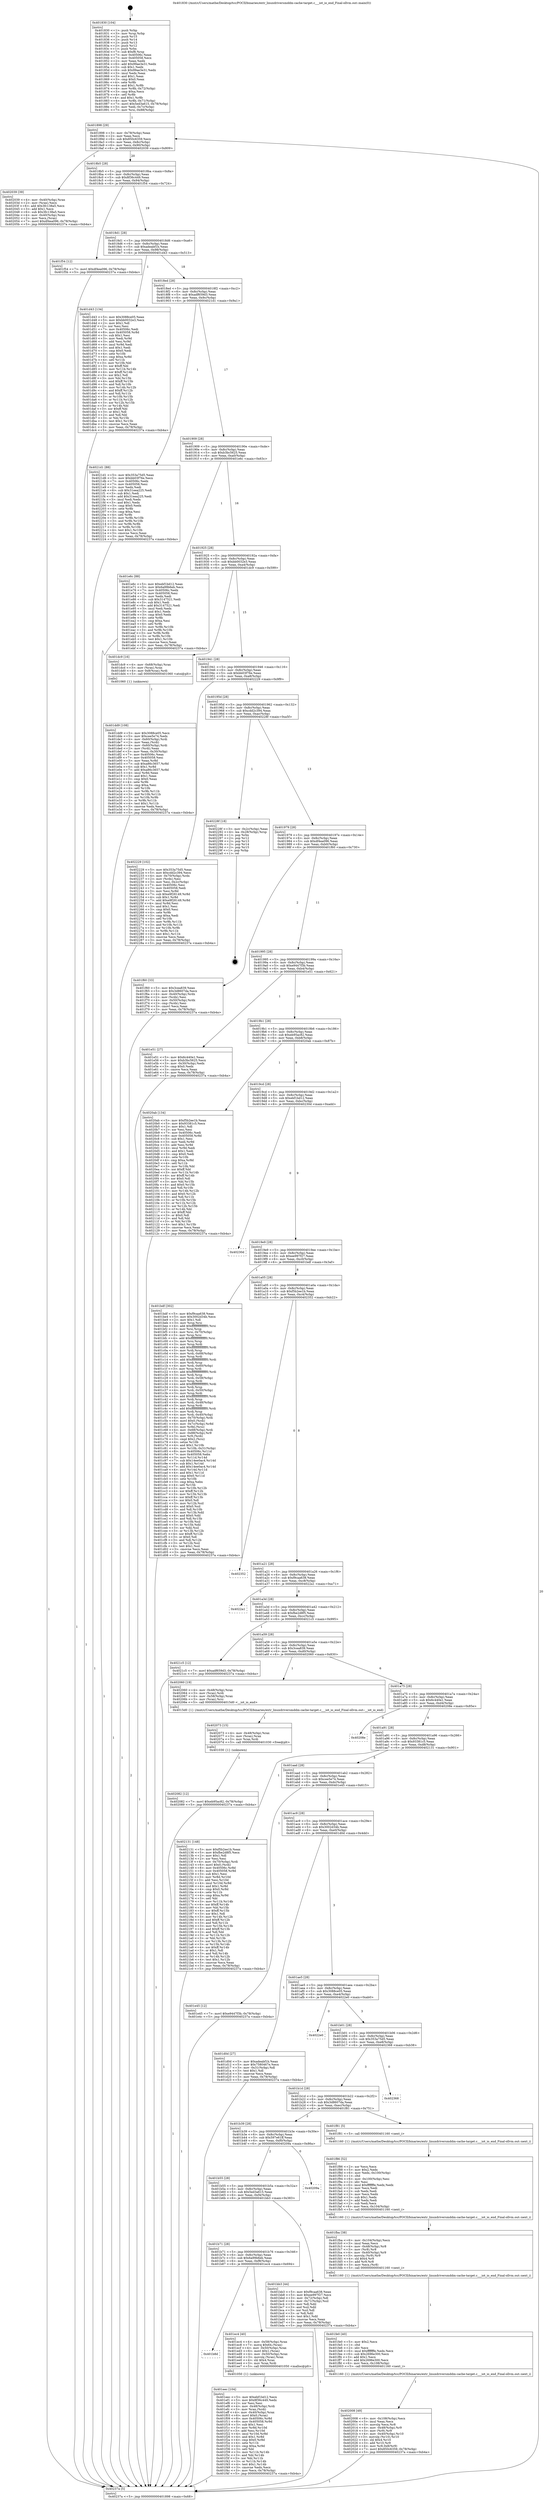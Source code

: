 digraph "0x401830" {
  label = "0x401830 (/mnt/c/Users/mathe/Desktop/tcc/POCII/binaries/extr_linuxdriversmddm-cache-target.c___iot_io_end_Final-ollvm.out::main(0))"
  labelloc = "t"
  node[shape=record]

  Entry [label="",width=0.3,height=0.3,shape=circle,fillcolor=black,style=filled]
  "0x401898" [label="{
     0x401898 [29]\l
     | [instrs]\l
     &nbsp;&nbsp;0x401898 \<+3\>: mov -0x78(%rbp),%eax\l
     &nbsp;&nbsp;0x40189b \<+2\>: mov %eax,%ecx\l
     &nbsp;&nbsp;0x40189d \<+6\>: sub $0x850c6359,%ecx\l
     &nbsp;&nbsp;0x4018a3 \<+6\>: mov %eax,-0x8c(%rbp)\l
     &nbsp;&nbsp;0x4018a9 \<+6\>: mov %ecx,-0x90(%rbp)\l
     &nbsp;&nbsp;0x4018af \<+6\>: je 0000000000402039 \<main+0x809\>\l
  }"]
  "0x402039" [label="{
     0x402039 [39]\l
     | [instrs]\l
     &nbsp;&nbsp;0x402039 \<+4\>: mov -0x40(%rbp),%rax\l
     &nbsp;&nbsp;0x40203d \<+2\>: mov (%rax),%ecx\l
     &nbsp;&nbsp;0x40203f \<+6\>: add $0x3fc138a5,%ecx\l
     &nbsp;&nbsp;0x402045 \<+3\>: add $0x1,%ecx\l
     &nbsp;&nbsp;0x402048 \<+6\>: sub $0x3fc138a5,%ecx\l
     &nbsp;&nbsp;0x40204e \<+4\>: mov -0x40(%rbp),%rax\l
     &nbsp;&nbsp;0x402052 \<+2\>: mov %ecx,(%rax)\l
     &nbsp;&nbsp;0x402054 \<+7\>: movl $0xdf4ea096,-0x78(%rbp)\l
     &nbsp;&nbsp;0x40205b \<+5\>: jmp 000000000040237a \<main+0xb4a\>\l
  }"]
  "0x4018b5" [label="{
     0x4018b5 [28]\l
     | [instrs]\l
     &nbsp;&nbsp;0x4018b5 \<+5\>: jmp 00000000004018ba \<main+0x8a\>\l
     &nbsp;&nbsp;0x4018ba \<+6\>: mov -0x8c(%rbp),%eax\l
     &nbsp;&nbsp;0x4018c0 \<+5\>: sub $0x8f36c449,%eax\l
     &nbsp;&nbsp;0x4018c5 \<+6\>: mov %eax,-0x94(%rbp)\l
     &nbsp;&nbsp;0x4018cb \<+6\>: je 0000000000401f54 \<main+0x724\>\l
  }"]
  Exit [label="",width=0.3,height=0.3,shape=circle,fillcolor=black,style=filled,peripheries=2]
  "0x401f54" [label="{
     0x401f54 [12]\l
     | [instrs]\l
     &nbsp;&nbsp;0x401f54 \<+7\>: movl $0xdf4ea096,-0x78(%rbp)\l
     &nbsp;&nbsp;0x401f5b \<+5\>: jmp 000000000040237a \<main+0xb4a\>\l
  }"]
  "0x4018d1" [label="{
     0x4018d1 [28]\l
     | [instrs]\l
     &nbsp;&nbsp;0x4018d1 \<+5\>: jmp 00000000004018d6 \<main+0xa6\>\l
     &nbsp;&nbsp;0x4018d6 \<+6\>: mov -0x8c(%rbp),%eax\l
     &nbsp;&nbsp;0x4018dc \<+5\>: sub $0xadeabf1b,%eax\l
     &nbsp;&nbsp;0x4018e1 \<+6\>: mov %eax,-0x98(%rbp)\l
     &nbsp;&nbsp;0x4018e7 \<+6\>: je 0000000000401d43 \<main+0x513\>\l
  }"]
  "0x402082" [label="{
     0x402082 [12]\l
     | [instrs]\l
     &nbsp;&nbsp;0x402082 \<+7\>: movl $0xeb95ac82,-0x78(%rbp)\l
     &nbsp;&nbsp;0x402089 \<+5\>: jmp 000000000040237a \<main+0xb4a\>\l
  }"]
  "0x401d43" [label="{
     0x401d43 [134]\l
     | [instrs]\l
     &nbsp;&nbsp;0x401d43 \<+5\>: mov $0x3088ce05,%eax\l
     &nbsp;&nbsp;0x401d48 \<+5\>: mov $0xbb0032e3,%ecx\l
     &nbsp;&nbsp;0x401d4d \<+2\>: mov $0x1,%dl\l
     &nbsp;&nbsp;0x401d4f \<+2\>: xor %esi,%esi\l
     &nbsp;&nbsp;0x401d51 \<+7\>: mov 0x40506c,%edi\l
     &nbsp;&nbsp;0x401d58 \<+8\>: mov 0x405058,%r8d\l
     &nbsp;&nbsp;0x401d60 \<+3\>: sub $0x1,%esi\l
     &nbsp;&nbsp;0x401d63 \<+3\>: mov %edi,%r9d\l
     &nbsp;&nbsp;0x401d66 \<+3\>: add %esi,%r9d\l
     &nbsp;&nbsp;0x401d69 \<+4\>: imul %r9d,%edi\l
     &nbsp;&nbsp;0x401d6d \<+3\>: and $0x1,%edi\l
     &nbsp;&nbsp;0x401d70 \<+3\>: cmp $0x0,%edi\l
     &nbsp;&nbsp;0x401d73 \<+4\>: sete %r10b\l
     &nbsp;&nbsp;0x401d77 \<+4\>: cmp $0xa,%r8d\l
     &nbsp;&nbsp;0x401d7b \<+4\>: setl %r11b\l
     &nbsp;&nbsp;0x401d7f \<+3\>: mov %r10b,%bl\l
     &nbsp;&nbsp;0x401d82 \<+3\>: xor $0xff,%bl\l
     &nbsp;&nbsp;0x401d85 \<+3\>: mov %r11b,%r14b\l
     &nbsp;&nbsp;0x401d88 \<+4\>: xor $0xff,%r14b\l
     &nbsp;&nbsp;0x401d8c \<+3\>: xor $0x1,%dl\l
     &nbsp;&nbsp;0x401d8f \<+3\>: mov %bl,%r15b\l
     &nbsp;&nbsp;0x401d92 \<+4\>: and $0xff,%r15b\l
     &nbsp;&nbsp;0x401d96 \<+3\>: and %dl,%r10b\l
     &nbsp;&nbsp;0x401d99 \<+3\>: mov %r14b,%r12b\l
     &nbsp;&nbsp;0x401d9c \<+4\>: and $0xff,%r12b\l
     &nbsp;&nbsp;0x401da0 \<+3\>: and %dl,%r11b\l
     &nbsp;&nbsp;0x401da3 \<+3\>: or %r10b,%r15b\l
     &nbsp;&nbsp;0x401da6 \<+3\>: or %r11b,%r12b\l
     &nbsp;&nbsp;0x401da9 \<+3\>: xor %r12b,%r15b\l
     &nbsp;&nbsp;0x401dac \<+3\>: or %r14b,%bl\l
     &nbsp;&nbsp;0x401daf \<+3\>: xor $0xff,%bl\l
     &nbsp;&nbsp;0x401db2 \<+3\>: or $0x1,%dl\l
     &nbsp;&nbsp;0x401db5 \<+2\>: and %dl,%bl\l
     &nbsp;&nbsp;0x401db7 \<+3\>: or %bl,%r15b\l
     &nbsp;&nbsp;0x401dba \<+4\>: test $0x1,%r15b\l
     &nbsp;&nbsp;0x401dbe \<+3\>: cmovne %ecx,%eax\l
     &nbsp;&nbsp;0x401dc1 \<+3\>: mov %eax,-0x78(%rbp)\l
     &nbsp;&nbsp;0x401dc4 \<+5\>: jmp 000000000040237a \<main+0xb4a\>\l
  }"]
  "0x4018ed" [label="{
     0x4018ed [28]\l
     | [instrs]\l
     &nbsp;&nbsp;0x4018ed \<+5\>: jmp 00000000004018f2 \<main+0xc2\>\l
     &nbsp;&nbsp;0x4018f2 \<+6\>: mov -0x8c(%rbp),%eax\l
     &nbsp;&nbsp;0x4018f8 \<+5\>: sub $0xadf659d3,%eax\l
     &nbsp;&nbsp;0x4018fd \<+6\>: mov %eax,-0x9c(%rbp)\l
     &nbsp;&nbsp;0x401903 \<+6\>: je 00000000004021d1 \<main+0x9a1\>\l
  }"]
  "0x402073" [label="{
     0x402073 [15]\l
     | [instrs]\l
     &nbsp;&nbsp;0x402073 \<+4\>: mov -0x48(%rbp),%rax\l
     &nbsp;&nbsp;0x402077 \<+3\>: mov (%rax),%rax\l
     &nbsp;&nbsp;0x40207a \<+3\>: mov %rax,%rdi\l
     &nbsp;&nbsp;0x40207d \<+5\>: call 0000000000401030 \<free@plt\>\l
     | [calls]\l
     &nbsp;&nbsp;0x401030 \{1\} (unknown)\l
  }"]
  "0x4021d1" [label="{
     0x4021d1 [88]\l
     | [instrs]\l
     &nbsp;&nbsp;0x4021d1 \<+5\>: mov $0x353a75d5,%eax\l
     &nbsp;&nbsp;0x4021d6 \<+5\>: mov $0xbb03f76e,%ecx\l
     &nbsp;&nbsp;0x4021db \<+7\>: mov 0x40506c,%edx\l
     &nbsp;&nbsp;0x4021e2 \<+7\>: mov 0x405058,%esi\l
     &nbsp;&nbsp;0x4021e9 \<+2\>: mov %edx,%edi\l
     &nbsp;&nbsp;0x4021eb \<+6\>: sub $0x31eea225,%edi\l
     &nbsp;&nbsp;0x4021f1 \<+3\>: sub $0x1,%edi\l
     &nbsp;&nbsp;0x4021f4 \<+6\>: add $0x31eea225,%edi\l
     &nbsp;&nbsp;0x4021fa \<+3\>: imul %edi,%edx\l
     &nbsp;&nbsp;0x4021fd \<+3\>: and $0x1,%edx\l
     &nbsp;&nbsp;0x402200 \<+3\>: cmp $0x0,%edx\l
     &nbsp;&nbsp;0x402203 \<+4\>: sete %r8b\l
     &nbsp;&nbsp;0x402207 \<+3\>: cmp $0xa,%esi\l
     &nbsp;&nbsp;0x40220a \<+4\>: setl %r9b\l
     &nbsp;&nbsp;0x40220e \<+3\>: mov %r8b,%r10b\l
     &nbsp;&nbsp;0x402211 \<+3\>: and %r9b,%r10b\l
     &nbsp;&nbsp;0x402214 \<+3\>: xor %r9b,%r8b\l
     &nbsp;&nbsp;0x402217 \<+3\>: or %r8b,%r10b\l
     &nbsp;&nbsp;0x40221a \<+4\>: test $0x1,%r10b\l
     &nbsp;&nbsp;0x40221e \<+3\>: cmovne %ecx,%eax\l
     &nbsp;&nbsp;0x402221 \<+3\>: mov %eax,-0x78(%rbp)\l
     &nbsp;&nbsp;0x402224 \<+5\>: jmp 000000000040237a \<main+0xb4a\>\l
  }"]
  "0x401909" [label="{
     0x401909 [28]\l
     | [instrs]\l
     &nbsp;&nbsp;0x401909 \<+5\>: jmp 000000000040190e \<main+0xde\>\l
     &nbsp;&nbsp;0x40190e \<+6\>: mov -0x8c(%rbp),%eax\l
     &nbsp;&nbsp;0x401914 \<+5\>: sub $0xb3bc5625,%eax\l
     &nbsp;&nbsp;0x401919 \<+6\>: mov %eax,-0xa0(%rbp)\l
     &nbsp;&nbsp;0x40191f \<+6\>: je 0000000000401e6c \<main+0x63c\>\l
  }"]
  "0x402008" [label="{
     0x402008 [49]\l
     | [instrs]\l
     &nbsp;&nbsp;0x402008 \<+6\>: mov -0x108(%rbp),%ecx\l
     &nbsp;&nbsp;0x40200e \<+3\>: imul %eax,%ecx\l
     &nbsp;&nbsp;0x402011 \<+3\>: movslq %ecx,%r8\l
     &nbsp;&nbsp;0x402014 \<+4\>: mov -0x48(%rbp),%r9\l
     &nbsp;&nbsp;0x402018 \<+3\>: mov (%r9),%r9\l
     &nbsp;&nbsp;0x40201b \<+4\>: mov -0x40(%rbp),%r10\l
     &nbsp;&nbsp;0x40201f \<+3\>: movslq (%r10),%r10\l
     &nbsp;&nbsp;0x402022 \<+4\>: shl $0x4,%r10\l
     &nbsp;&nbsp;0x402026 \<+3\>: add %r10,%r9\l
     &nbsp;&nbsp;0x402029 \<+4\>: mov %r8,0x8(%r9)\l
     &nbsp;&nbsp;0x40202d \<+7\>: movl $0x850c6359,-0x78(%rbp)\l
     &nbsp;&nbsp;0x402034 \<+5\>: jmp 000000000040237a \<main+0xb4a\>\l
  }"]
  "0x401e6c" [label="{
     0x401e6c [88]\l
     | [instrs]\l
     &nbsp;&nbsp;0x401e6c \<+5\>: mov $0xebf1bd12,%eax\l
     &nbsp;&nbsp;0x401e71 \<+5\>: mov $0x6a99b6eb,%ecx\l
     &nbsp;&nbsp;0x401e76 \<+7\>: mov 0x40506c,%edx\l
     &nbsp;&nbsp;0x401e7d \<+7\>: mov 0x405058,%esi\l
     &nbsp;&nbsp;0x401e84 \<+2\>: mov %edx,%edi\l
     &nbsp;&nbsp;0x401e86 \<+6\>: sub $0x3147521,%edi\l
     &nbsp;&nbsp;0x401e8c \<+3\>: sub $0x1,%edi\l
     &nbsp;&nbsp;0x401e8f \<+6\>: add $0x3147521,%edi\l
     &nbsp;&nbsp;0x401e95 \<+3\>: imul %edi,%edx\l
     &nbsp;&nbsp;0x401e98 \<+3\>: and $0x1,%edx\l
     &nbsp;&nbsp;0x401e9b \<+3\>: cmp $0x0,%edx\l
     &nbsp;&nbsp;0x401e9e \<+4\>: sete %r8b\l
     &nbsp;&nbsp;0x401ea2 \<+3\>: cmp $0xa,%esi\l
     &nbsp;&nbsp;0x401ea5 \<+4\>: setl %r9b\l
     &nbsp;&nbsp;0x401ea9 \<+3\>: mov %r8b,%r10b\l
     &nbsp;&nbsp;0x401eac \<+3\>: and %r9b,%r10b\l
     &nbsp;&nbsp;0x401eaf \<+3\>: xor %r9b,%r8b\l
     &nbsp;&nbsp;0x401eb2 \<+3\>: or %r8b,%r10b\l
     &nbsp;&nbsp;0x401eb5 \<+4\>: test $0x1,%r10b\l
     &nbsp;&nbsp;0x401eb9 \<+3\>: cmovne %ecx,%eax\l
     &nbsp;&nbsp;0x401ebc \<+3\>: mov %eax,-0x78(%rbp)\l
     &nbsp;&nbsp;0x401ebf \<+5\>: jmp 000000000040237a \<main+0xb4a\>\l
  }"]
  "0x401925" [label="{
     0x401925 [28]\l
     | [instrs]\l
     &nbsp;&nbsp;0x401925 \<+5\>: jmp 000000000040192a \<main+0xfa\>\l
     &nbsp;&nbsp;0x40192a \<+6\>: mov -0x8c(%rbp),%eax\l
     &nbsp;&nbsp;0x401930 \<+5\>: sub $0xbb0032e3,%eax\l
     &nbsp;&nbsp;0x401935 \<+6\>: mov %eax,-0xa4(%rbp)\l
     &nbsp;&nbsp;0x40193b \<+6\>: je 0000000000401dc9 \<main+0x599\>\l
  }"]
  "0x401fe0" [label="{
     0x401fe0 [40]\l
     | [instrs]\l
     &nbsp;&nbsp;0x401fe0 \<+5\>: mov $0x2,%ecx\l
     &nbsp;&nbsp;0x401fe5 \<+1\>: cltd\l
     &nbsp;&nbsp;0x401fe6 \<+2\>: idiv %ecx\l
     &nbsp;&nbsp;0x401fe8 \<+6\>: imul $0xfffffffe,%edx,%ecx\l
     &nbsp;&nbsp;0x401fee \<+6\>: sub $0x2696e300,%ecx\l
     &nbsp;&nbsp;0x401ff4 \<+3\>: add $0x1,%ecx\l
     &nbsp;&nbsp;0x401ff7 \<+6\>: add $0x2696e300,%ecx\l
     &nbsp;&nbsp;0x401ffd \<+6\>: mov %ecx,-0x108(%rbp)\l
     &nbsp;&nbsp;0x402003 \<+5\>: call 0000000000401160 \<next_i\>\l
     | [calls]\l
     &nbsp;&nbsp;0x401160 \{1\} (/mnt/c/Users/mathe/Desktop/tcc/POCII/binaries/extr_linuxdriversmddm-cache-target.c___iot_io_end_Final-ollvm.out::next_i)\l
  }"]
  "0x401dc9" [label="{
     0x401dc9 [16]\l
     | [instrs]\l
     &nbsp;&nbsp;0x401dc9 \<+4\>: mov -0x68(%rbp),%rax\l
     &nbsp;&nbsp;0x401dcd \<+3\>: mov (%rax),%rax\l
     &nbsp;&nbsp;0x401dd0 \<+4\>: mov 0x8(%rax),%rdi\l
     &nbsp;&nbsp;0x401dd4 \<+5\>: call 0000000000401060 \<atoi@plt\>\l
     | [calls]\l
     &nbsp;&nbsp;0x401060 \{1\} (unknown)\l
  }"]
  "0x401941" [label="{
     0x401941 [28]\l
     | [instrs]\l
     &nbsp;&nbsp;0x401941 \<+5\>: jmp 0000000000401946 \<main+0x116\>\l
     &nbsp;&nbsp;0x401946 \<+6\>: mov -0x8c(%rbp),%eax\l
     &nbsp;&nbsp;0x40194c \<+5\>: sub $0xbb03f76e,%eax\l
     &nbsp;&nbsp;0x401951 \<+6\>: mov %eax,-0xa8(%rbp)\l
     &nbsp;&nbsp;0x401957 \<+6\>: je 0000000000402229 \<main+0x9f9\>\l
  }"]
  "0x401fba" [label="{
     0x401fba [38]\l
     | [instrs]\l
     &nbsp;&nbsp;0x401fba \<+6\>: mov -0x104(%rbp),%ecx\l
     &nbsp;&nbsp;0x401fc0 \<+3\>: imul %eax,%ecx\l
     &nbsp;&nbsp;0x401fc3 \<+4\>: mov -0x48(%rbp),%r8\l
     &nbsp;&nbsp;0x401fc7 \<+3\>: mov (%r8),%r8\l
     &nbsp;&nbsp;0x401fca \<+4\>: mov -0x40(%rbp),%r9\l
     &nbsp;&nbsp;0x401fce \<+3\>: movslq (%r9),%r9\l
     &nbsp;&nbsp;0x401fd1 \<+4\>: shl $0x4,%r9\l
     &nbsp;&nbsp;0x401fd5 \<+3\>: add %r9,%r8\l
     &nbsp;&nbsp;0x401fd8 \<+3\>: mov %ecx,(%r8)\l
     &nbsp;&nbsp;0x401fdb \<+5\>: call 0000000000401160 \<next_i\>\l
     | [calls]\l
     &nbsp;&nbsp;0x401160 \{1\} (/mnt/c/Users/mathe/Desktop/tcc/POCII/binaries/extr_linuxdriversmddm-cache-target.c___iot_io_end_Final-ollvm.out::next_i)\l
  }"]
  "0x402229" [label="{
     0x402229 [102]\l
     | [instrs]\l
     &nbsp;&nbsp;0x402229 \<+5\>: mov $0x353a75d5,%eax\l
     &nbsp;&nbsp;0x40222e \<+5\>: mov $0xcdd2c394,%ecx\l
     &nbsp;&nbsp;0x402233 \<+4\>: mov -0x70(%rbp),%rdx\l
     &nbsp;&nbsp;0x402237 \<+2\>: mov (%rdx),%esi\l
     &nbsp;&nbsp;0x402239 \<+3\>: mov %esi,-0x2c(%rbp)\l
     &nbsp;&nbsp;0x40223c \<+7\>: mov 0x40506c,%esi\l
     &nbsp;&nbsp;0x402243 \<+7\>: mov 0x405058,%edi\l
     &nbsp;&nbsp;0x40224a \<+3\>: mov %esi,%r8d\l
     &nbsp;&nbsp;0x40224d \<+7\>: sub $0xe9f28149,%r8d\l
     &nbsp;&nbsp;0x402254 \<+4\>: sub $0x1,%r8d\l
     &nbsp;&nbsp;0x402258 \<+7\>: add $0xe9f28149,%r8d\l
     &nbsp;&nbsp;0x40225f \<+4\>: imul %r8d,%esi\l
     &nbsp;&nbsp;0x402263 \<+3\>: and $0x1,%esi\l
     &nbsp;&nbsp;0x402266 \<+3\>: cmp $0x0,%esi\l
     &nbsp;&nbsp;0x402269 \<+4\>: sete %r9b\l
     &nbsp;&nbsp;0x40226d \<+3\>: cmp $0xa,%edi\l
     &nbsp;&nbsp;0x402270 \<+4\>: setl %r10b\l
     &nbsp;&nbsp;0x402274 \<+3\>: mov %r9b,%r11b\l
     &nbsp;&nbsp;0x402277 \<+3\>: and %r10b,%r11b\l
     &nbsp;&nbsp;0x40227a \<+3\>: xor %r10b,%r9b\l
     &nbsp;&nbsp;0x40227d \<+3\>: or %r9b,%r11b\l
     &nbsp;&nbsp;0x402280 \<+4\>: test $0x1,%r11b\l
     &nbsp;&nbsp;0x402284 \<+3\>: cmovne %ecx,%eax\l
     &nbsp;&nbsp;0x402287 \<+3\>: mov %eax,-0x78(%rbp)\l
     &nbsp;&nbsp;0x40228a \<+5\>: jmp 000000000040237a \<main+0xb4a\>\l
  }"]
  "0x40195d" [label="{
     0x40195d [28]\l
     | [instrs]\l
     &nbsp;&nbsp;0x40195d \<+5\>: jmp 0000000000401962 \<main+0x132\>\l
     &nbsp;&nbsp;0x401962 \<+6\>: mov -0x8c(%rbp),%eax\l
     &nbsp;&nbsp;0x401968 \<+5\>: sub $0xcdd2c394,%eax\l
     &nbsp;&nbsp;0x40196d \<+6\>: mov %eax,-0xac(%rbp)\l
     &nbsp;&nbsp;0x401973 \<+6\>: je 000000000040228f \<main+0xa5f\>\l
  }"]
  "0x401f86" [label="{
     0x401f86 [52]\l
     | [instrs]\l
     &nbsp;&nbsp;0x401f86 \<+2\>: xor %ecx,%ecx\l
     &nbsp;&nbsp;0x401f88 \<+5\>: mov $0x2,%edx\l
     &nbsp;&nbsp;0x401f8d \<+6\>: mov %edx,-0x100(%rbp)\l
     &nbsp;&nbsp;0x401f93 \<+1\>: cltd\l
     &nbsp;&nbsp;0x401f94 \<+6\>: mov -0x100(%rbp),%esi\l
     &nbsp;&nbsp;0x401f9a \<+2\>: idiv %esi\l
     &nbsp;&nbsp;0x401f9c \<+6\>: imul $0xfffffffe,%edx,%edx\l
     &nbsp;&nbsp;0x401fa2 \<+2\>: mov %ecx,%edi\l
     &nbsp;&nbsp;0x401fa4 \<+2\>: sub %edx,%edi\l
     &nbsp;&nbsp;0x401fa6 \<+2\>: mov %ecx,%edx\l
     &nbsp;&nbsp;0x401fa8 \<+3\>: sub $0x1,%edx\l
     &nbsp;&nbsp;0x401fab \<+2\>: add %edx,%edi\l
     &nbsp;&nbsp;0x401fad \<+2\>: sub %edi,%ecx\l
     &nbsp;&nbsp;0x401faf \<+6\>: mov %ecx,-0x104(%rbp)\l
     &nbsp;&nbsp;0x401fb5 \<+5\>: call 0000000000401160 \<next_i\>\l
     | [calls]\l
     &nbsp;&nbsp;0x401160 \{1\} (/mnt/c/Users/mathe/Desktop/tcc/POCII/binaries/extr_linuxdriversmddm-cache-target.c___iot_io_end_Final-ollvm.out::next_i)\l
  }"]
  "0x40228f" [label="{
     0x40228f [18]\l
     | [instrs]\l
     &nbsp;&nbsp;0x40228f \<+3\>: mov -0x2c(%rbp),%eax\l
     &nbsp;&nbsp;0x402292 \<+4\>: lea -0x28(%rbp),%rsp\l
     &nbsp;&nbsp;0x402296 \<+1\>: pop %rbx\l
     &nbsp;&nbsp;0x402297 \<+2\>: pop %r12\l
     &nbsp;&nbsp;0x402299 \<+2\>: pop %r13\l
     &nbsp;&nbsp;0x40229b \<+2\>: pop %r14\l
     &nbsp;&nbsp;0x40229d \<+2\>: pop %r15\l
     &nbsp;&nbsp;0x40229f \<+1\>: pop %rbp\l
     &nbsp;&nbsp;0x4022a0 \<+1\>: ret\l
  }"]
  "0x401979" [label="{
     0x401979 [28]\l
     | [instrs]\l
     &nbsp;&nbsp;0x401979 \<+5\>: jmp 000000000040197e \<main+0x14e\>\l
     &nbsp;&nbsp;0x40197e \<+6\>: mov -0x8c(%rbp),%eax\l
     &nbsp;&nbsp;0x401984 \<+5\>: sub $0xdf4ea096,%eax\l
     &nbsp;&nbsp;0x401989 \<+6\>: mov %eax,-0xb0(%rbp)\l
     &nbsp;&nbsp;0x40198f \<+6\>: je 0000000000401f60 \<main+0x730\>\l
  }"]
  "0x401eec" [label="{
     0x401eec [104]\l
     | [instrs]\l
     &nbsp;&nbsp;0x401eec \<+5\>: mov $0xebf1bd12,%ecx\l
     &nbsp;&nbsp;0x401ef1 \<+5\>: mov $0x8f36c449,%edx\l
     &nbsp;&nbsp;0x401ef6 \<+2\>: xor %esi,%esi\l
     &nbsp;&nbsp;0x401ef8 \<+4\>: mov -0x48(%rbp),%rdi\l
     &nbsp;&nbsp;0x401efc \<+3\>: mov %rax,(%rdi)\l
     &nbsp;&nbsp;0x401eff \<+4\>: mov -0x40(%rbp),%rax\l
     &nbsp;&nbsp;0x401f03 \<+6\>: movl $0x0,(%rax)\l
     &nbsp;&nbsp;0x401f09 \<+8\>: mov 0x40506c,%r8d\l
     &nbsp;&nbsp;0x401f11 \<+8\>: mov 0x405058,%r9d\l
     &nbsp;&nbsp;0x401f19 \<+3\>: sub $0x1,%esi\l
     &nbsp;&nbsp;0x401f1c \<+3\>: mov %r8d,%r10d\l
     &nbsp;&nbsp;0x401f1f \<+3\>: add %esi,%r10d\l
     &nbsp;&nbsp;0x401f22 \<+4\>: imul %r10d,%r8d\l
     &nbsp;&nbsp;0x401f26 \<+4\>: and $0x1,%r8d\l
     &nbsp;&nbsp;0x401f2a \<+4\>: cmp $0x0,%r8d\l
     &nbsp;&nbsp;0x401f2e \<+4\>: sete %r11b\l
     &nbsp;&nbsp;0x401f32 \<+4\>: cmp $0xa,%r9d\l
     &nbsp;&nbsp;0x401f36 \<+3\>: setl %bl\l
     &nbsp;&nbsp;0x401f39 \<+3\>: mov %r11b,%r14b\l
     &nbsp;&nbsp;0x401f3c \<+3\>: and %bl,%r14b\l
     &nbsp;&nbsp;0x401f3f \<+3\>: xor %bl,%r11b\l
     &nbsp;&nbsp;0x401f42 \<+3\>: or %r11b,%r14b\l
     &nbsp;&nbsp;0x401f45 \<+4\>: test $0x1,%r14b\l
     &nbsp;&nbsp;0x401f49 \<+3\>: cmovne %edx,%ecx\l
     &nbsp;&nbsp;0x401f4c \<+3\>: mov %ecx,-0x78(%rbp)\l
     &nbsp;&nbsp;0x401f4f \<+5\>: jmp 000000000040237a \<main+0xb4a\>\l
  }"]
  "0x401f60" [label="{
     0x401f60 [33]\l
     | [instrs]\l
     &nbsp;&nbsp;0x401f60 \<+5\>: mov $0x3cea839,%eax\l
     &nbsp;&nbsp;0x401f65 \<+5\>: mov $0x3d8607da,%ecx\l
     &nbsp;&nbsp;0x401f6a \<+4\>: mov -0x40(%rbp),%rdx\l
     &nbsp;&nbsp;0x401f6e \<+2\>: mov (%rdx),%esi\l
     &nbsp;&nbsp;0x401f70 \<+4\>: mov -0x50(%rbp),%rdx\l
     &nbsp;&nbsp;0x401f74 \<+2\>: cmp (%rdx),%esi\l
     &nbsp;&nbsp;0x401f76 \<+3\>: cmovl %ecx,%eax\l
     &nbsp;&nbsp;0x401f79 \<+3\>: mov %eax,-0x78(%rbp)\l
     &nbsp;&nbsp;0x401f7c \<+5\>: jmp 000000000040237a \<main+0xb4a\>\l
  }"]
  "0x401995" [label="{
     0x401995 [28]\l
     | [instrs]\l
     &nbsp;&nbsp;0x401995 \<+5\>: jmp 000000000040199a \<main+0x16a\>\l
     &nbsp;&nbsp;0x40199a \<+6\>: mov -0x8c(%rbp),%eax\l
     &nbsp;&nbsp;0x4019a0 \<+5\>: sub $0xe9447f3b,%eax\l
     &nbsp;&nbsp;0x4019a5 \<+6\>: mov %eax,-0xb4(%rbp)\l
     &nbsp;&nbsp;0x4019ab \<+6\>: je 0000000000401e51 \<main+0x621\>\l
  }"]
  "0x401b8d" [label="{
     0x401b8d\l
  }", style=dashed]
  "0x401e51" [label="{
     0x401e51 [27]\l
     | [instrs]\l
     &nbsp;&nbsp;0x401e51 \<+5\>: mov $0x6c440e1,%eax\l
     &nbsp;&nbsp;0x401e56 \<+5\>: mov $0xb3bc5625,%ecx\l
     &nbsp;&nbsp;0x401e5b \<+3\>: mov -0x30(%rbp),%edx\l
     &nbsp;&nbsp;0x401e5e \<+3\>: cmp $0x0,%edx\l
     &nbsp;&nbsp;0x401e61 \<+3\>: cmove %ecx,%eax\l
     &nbsp;&nbsp;0x401e64 \<+3\>: mov %eax,-0x78(%rbp)\l
     &nbsp;&nbsp;0x401e67 \<+5\>: jmp 000000000040237a \<main+0xb4a\>\l
  }"]
  "0x4019b1" [label="{
     0x4019b1 [28]\l
     | [instrs]\l
     &nbsp;&nbsp;0x4019b1 \<+5\>: jmp 00000000004019b6 \<main+0x186\>\l
     &nbsp;&nbsp;0x4019b6 \<+6\>: mov -0x8c(%rbp),%eax\l
     &nbsp;&nbsp;0x4019bc \<+5\>: sub $0xeb95ac82,%eax\l
     &nbsp;&nbsp;0x4019c1 \<+6\>: mov %eax,-0xb8(%rbp)\l
     &nbsp;&nbsp;0x4019c7 \<+6\>: je 00000000004020ab \<main+0x87b\>\l
  }"]
  "0x401ec4" [label="{
     0x401ec4 [40]\l
     | [instrs]\l
     &nbsp;&nbsp;0x401ec4 \<+4\>: mov -0x58(%rbp),%rax\l
     &nbsp;&nbsp;0x401ec8 \<+7\>: movq $0x64,(%rax)\l
     &nbsp;&nbsp;0x401ecf \<+4\>: mov -0x50(%rbp),%rax\l
     &nbsp;&nbsp;0x401ed3 \<+6\>: movl $0x1,(%rax)\l
     &nbsp;&nbsp;0x401ed9 \<+4\>: mov -0x50(%rbp),%rax\l
     &nbsp;&nbsp;0x401edd \<+3\>: movslq (%rax),%rax\l
     &nbsp;&nbsp;0x401ee0 \<+4\>: shl $0x4,%rax\l
     &nbsp;&nbsp;0x401ee4 \<+3\>: mov %rax,%rdi\l
     &nbsp;&nbsp;0x401ee7 \<+5\>: call 0000000000401050 \<malloc@plt\>\l
     | [calls]\l
     &nbsp;&nbsp;0x401050 \{1\} (unknown)\l
  }"]
  "0x4020ab" [label="{
     0x4020ab [134]\l
     | [instrs]\l
     &nbsp;&nbsp;0x4020ab \<+5\>: mov $0xf5b2ee1b,%eax\l
     &nbsp;&nbsp;0x4020b0 \<+5\>: mov $0x93381c5,%ecx\l
     &nbsp;&nbsp;0x4020b5 \<+2\>: mov $0x1,%dl\l
     &nbsp;&nbsp;0x4020b7 \<+2\>: xor %esi,%esi\l
     &nbsp;&nbsp;0x4020b9 \<+7\>: mov 0x40506c,%edi\l
     &nbsp;&nbsp;0x4020c0 \<+8\>: mov 0x405058,%r8d\l
     &nbsp;&nbsp;0x4020c8 \<+3\>: sub $0x1,%esi\l
     &nbsp;&nbsp;0x4020cb \<+3\>: mov %edi,%r9d\l
     &nbsp;&nbsp;0x4020ce \<+3\>: add %esi,%r9d\l
     &nbsp;&nbsp;0x4020d1 \<+4\>: imul %r9d,%edi\l
     &nbsp;&nbsp;0x4020d5 \<+3\>: and $0x1,%edi\l
     &nbsp;&nbsp;0x4020d8 \<+3\>: cmp $0x0,%edi\l
     &nbsp;&nbsp;0x4020db \<+4\>: sete %r10b\l
     &nbsp;&nbsp;0x4020df \<+4\>: cmp $0xa,%r8d\l
     &nbsp;&nbsp;0x4020e3 \<+4\>: setl %r11b\l
     &nbsp;&nbsp;0x4020e7 \<+3\>: mov %r10b,%bl\l
     &nbsp;&nbsp;0x4020ea \<+3\>: xor $0xff,%bl\l
     &nbsp;&nbsp;0x4020ed \<+3\>: mov %r11b,%r14b\l
     &nbsp;&nbsp;0x4020f0 \<+4\>: xor $0xff,%r14b\l
     &nbsp;&nbsp;0x4020f4 \<+3\>: xor $0x0,%dl\l
     &nbsp;&nbsp;0x4020f7 \<+3\>: mov %bl,%r15b\l
     &nbsp;&nbsp;0x4020fa \<+4\>: and $0x0,%r15b\l
     &nbsp;&nbsp;0x4020fe \<+3\>: and %dl,%r10b\l
     &nbsp;&nbsp;0x402101 \<+3\>: mov %r14b,%r12b\l
     &nbsp;&nbsp;0x402104 \<+4\>: and $0x0,%r12b\l
     &nbsp;&nbsp;0x402108 \<+3\>: and %dl,%r11b\l
     &nbsp;&nbsp;0x40210b \<+3\>: or %r10b,%r15b\l
     &nbsp;&nbsp;0x40210e \<+3\>: or %r11b,%r12b\l
     &nbsp;&nbsp;0x402111 \<+3\>: xor %r12b,%r15b\l
     &nbsp;&nbsp;0x402114 \<+3\>: or %r14b,%bl\l
     &nbsp;&nbsp;0x402117 \<+3\>: xor $0xff,%bl\l
     &nbsp;&nbsp;0x40211a \<+3\>: or $0x0,%dl\l
     &nbsp;&nbsp;0x40211d \<+2\>: and %dl,%bl\l
     &nbsp;&nbsp;0x40211f \<+3\>: or %bl,%r15b\l
     &nbsp;&nbsp;0x402122 \<+4\>: test $0x1,%r15b\l
     &nbsp;&nbsp;0x402126 \<+3\>: cmovne %ecx,%eax\l
     &nbsp;&nbsp;0x402129 \<+3\>: mov %eax,-0x78(%rbp)\l
     &nbsp;&nbsp;0x40212c \<+5\>: jmp 000000000040237a \<main+0xb4a\>\l
  }"]
  "0x4019cd" [label="{
     0x4019cd [28]\l
     | [instrs]\l
     &nbsp;&nbsp;0x4019cd \<+5\>: jmp 00000000004019d2 \<main+0x1a2\>\l
     &nbsp;&nbsp;0x4019d2 \<+6\>: mov -0x8c(%rbp),%eax\l
     &nbsp;&nbsp;0x4019d8 \<+5\>: sub $0xebf1bd12,%eax\l
     &nbsp;&nbsp;0x4019dd \<+6\>: mov %eax,-0xbc(%rbp)\l
     &nbsp;&nbsp;0x4019e3 \<+6\>: je 000000000040230d \<main+0xadd\>\l
  }"]
  "0x401dd9" [label="{
     0x401dd9 [108]\l
     | [instrs]\l
     &nbsp;&nbsp;0x401dd9 \<+5\>: mov $0x3088ce05,%ecx\l
     &nbsp;&nbsp;0x401dde \<+5\>: mov $0xcee5e74,%edx\l
     &nbsp;&nbsp;0x401de3 \<+4\>: mov -0x60(%rbp),%rdi\l
     &nbsp;&nbsp;0x401de7 \<+2\>: mov %eax,(%rdi)\l
     &nbsp;&nbsp;0x401de9 \<+4\>: mov -0x60(%rbp),%rdi\l
     &nbsp;&nbsp;0x401ded \<+2\>: mov (%rdi),%eax\l
     &nbsp;&nbsp;0x401def \<+3\>: mov %eax,-0x30(%rbp)\l
     &nbsp;&nbsp;0x401df2 \<+7\>: mov 0x40506c,%eax\l
     &nbsp;&nbsp;0x401df9 \<+7\>: mov 0x405058,%esi\l
     &nbsp;&nbsp;0x401e00 \<+3\>: mov %eax,%r8d\l
     &nbsp;&nbsp;0x401e03 \<+7\>: sub $0xa86c3657,%r8d\l
     &nbsp;&nbsp;0x401e0a \<+4\>: sub $0x1,%r8d\l
     &nbsp;&nbsp;0x401e0e \<+7\>: add $0xa86c3657,%r8d\l
     &nbsp;&nbsp;0x401e15 \<+4\>: imul %r8d,%eax\l
     &nbsp;&nbsp;0x401e19 \<+3\>: and $0x1,%eax\l
     &nbsp;&nbsp;0x401e1c \<+3\>: cmp $0x0,%eax\l
     &nbsp;&nbsp;0x401e1f \<+4\>: sete %r9b\l
     &nbsp;&nbsp;0x401e23 \<+3\>: cmp $0xa,%esi\l
     &nbsp;&nbsp;0x401e26 \<+4\>: setl %r10b\l
     &nbsp;&nbsp;0x401e2a \<+3\>: mov %r9b,%r11b\l
     &nbsp;&nbsp;0x401e2d \<+3\>: and %r10b,%r11b\l
     &nbsp;&nbsp;0x401e30 \<+3\>: xor %r10b,%r9b\l
     &nbsp;&nbsp;0x401e33 \<+3\>: or %r9b,%r11b\l
     &nbsp;&nbsp;0x401e36 \<+4\>: test $0x1,%r11b\l
     &nbsp;&nbsp;0x401e3a \<+3\>: cmovne %edx,%ecx\l
     &nbsp;&nbsp;0x401e3d \<+3\>: mov %ecx,-0x78(%rbp)\l
     &nbsp;&nbsp;0x401e40 \<+5\>: jmp 000000000040237a \<main+0xb4a\>\l
  }"]
  "0x40230d" [label="{
     0x40230d\l
  }", style=dashed]
  "0x4019e9" [label="{
     0x4019e9 [28]\l
     | [instrs]\l
     &nbsp;&nbsp;0x4019e9 \<+5\>: jmp 00000000004019ee \<main+0x1be\>\l
     &nbsp;&nbsp;0x4019ee \<+6\>: mov -0x8c(%rbp),%eax\l
     &nbsp;&nbsp;0x4019f4 \<+5\>: sub $0xee997f27,%eax\l
     &nbsp;&nbsp;0x4019f9 \<+6\>: mov %eax,-0xc0(%rbp)\l
     &nbsp;&nbsp;0x4019ff \<+6\>: je 0000000000401bdf \<main+0x3af\>\l
  }"]
  "0x401830" [label="{
     0x401830 [104]\l
     | [instrs]\l
     &nbsp;&nbsp;0x401830 \<+1\>: push %rbp\l
     &nbsp;&nbsp;0x401831 \<+3\>: mov %rsp,%rbp\l
     &nbsp;&nbsp;0x401834 \<+2\>: push %r15\l
     &nbsp;&nbsp;0x401836 \<+2\>: push %r14\l
     &nbsp;&nbsp;0x401838 \<+2\>: push %r13\l
     &nbsp;&nbsp;0x40183a \<+2\>: push %r12\l
     &nbsp;&nbsp;0x40183c \<+1\>: push %rbx\l
     &nbsp;&nbsp;0x40183d \<+7\>: sub $0xf8,%rsp\l
     &nbsp;&nbsp;0x401844 \<+7\>: mov 0x40506c,%eax\l
     &nbsp;&nbsp;0x40184b \<+7\>: mov 0x405058,%ecx\l
     &nbsp;&nbsp;0x401852 \<+2\>: mov %eax,%edx\l
     &nbsp;&nbsp;0x401854 \<+6\>: add $0x99ae3e31,%edx\l
     &nbsp;&nbsp;0x40185a \<+3\>: sub $0x1,%edx\l
     &nbsp;&nbsp;0x40185d \<+6\>: sub $0x99ae3e31,%edx\l
     &nbsp;&nbsp;0x401863 \<+3\>: imul %edx,%eax\l
     &nbsp;&nbsp;0x401866 \<+3\>: and $0x1,%eax\l
     &nbsp;&nbsp;0x401869 \<+3\>: cmp $0x0,%eax\l
     &nbsp;&nbsp;0x40186c \<+4\>: sete %r8b\l
     &nbsp;&nbsp;0x401870 \<+4\>: and $0x1,%r8b\l
     &nbsp;&nbsp;0x401874 \<+4\>: mov %r8b,-0x72(%rbp)\l
     &nbsp;&nbsp;0x401878 \<+3\>: cmp $0xa,%ecx\l
     &nbsp;&nbsp;0x40187b \<+4\>: setl %r8b\l
     &nbsp;&nbsp;0x40187f \<+4\>: and $0x1,%r8b\l
     &nbsp;&nbsp;0x401883 \<+4\>: mov %r8b,-0x71(%rbp)\l
     &nbsp;&nbsp;0x401887 \<+7\>: movl $0x5ed3a615,-0x78(%rbp)\l
     &nbsp;&nbsp;0x40188e \<+3\>: mov %edi,-0x7c(%rbp)\l
     &nbsp;&nbsp;0x401891 \<+7\>: mov %rsi,-0x88(%rbp)\l
  }"]
  "0x401bdf" [label="{
     0x401bdf [302]\l
     | [instrs]\l
     &nbsp;&nbsp;0x401bdf \<+5\>: mov $0xf9caa638,%eax\l
     &nbsp;&nbsp;0x401be4 \<+5\>: mov $0x3002d34b,%ecx\l
     &nbsp;&nbsp;0x401be9 \<+2\>: mov $0x1,%dl\l
     &nbsp;&nbsp;0x401beb \<+3\>: mov %rsp,%rsi\l
     &nbsp;&nbsp;0x401bee \<+4\>: add $0xfffffffffffffff0,%rsi\l
     &nbsp;&nbsp;0x401bf2 \<+3\>: mov %rsi,%rsp\l
     &nbsp;&nbsp;0x401bf5 \<+4\>: mov %rsi,-0x70(%rbp)\l
     &nbsp;&nbsp;0x401bf9 \<+3\>: mov %rsp,%rsi\l
     &nbsp;&nbsp;0x401bfc \<+4\>: add $0xfffffffffffffff0,%rsi\l
     &nbsp;&nbsp;0x401c00 \<+3\>: mov %rsi,%rsp\l
     &nbsp;&nbsp;0x401c03 \<+3\>: mov %rsp,%rdi\l
     &nbsp;&nbsp;0x401c06 \<+4\>: add $0xfffffffffffffff0,%rdi\l
     &nbsp;&nbsp;0x401c0a \<+3\>: mov %rdi,%rsp\l
     &nbsp;&nbsp;0x401c0d \<+4\>: mov %rdi,-0x68(%rbp)\l
     &nbsp;&nbsp;0x401c11 \<+3\>: mov %rsp,%rdi\l
     &nbsp;&nbsp;0x401c14 \<+4\>: add $0xfffffffffffffff0,%rdi\l
     &nbsp;&nbsp;0x401c18 \<+3\>: mov %rdi,%rsp\l
     &nbsp;&nbsp;0x401c1b \<+4\>: mov %rdi,-0x60(%rbp)\l
     &nbsp;&nbsp;0x401c1f \<+3\>: mov %rsp,%rdi\l
     &nbsp;&nbsp;0x401c22 \<+4\>: add $0xfffffffffffffff0,%rdi\l
     &nbsp;&nbsp;0x401c26 \<+3\>: mov %rdi,%rsp\l
     &nbsp;&nbsp;0x401c29 \<+4\>: mov %rdi,-0x58(%rbp)\l
     &nbsp;&nbsp;0x401c2d \<+3\>: mov %rsp,%rdi\l
     &nbsp;&nbsp;0x401c30 \<+4\>: add $0xfffffffffffffff0,%rdi\l
     &nbsp;&nbsp;0x401c34 \<+3\>: mov %rdi,%rsp\l
     &nbsp;&nbsp;0x401c37 \<+4\>: mov %rdi,-0x50(%rbp)\l
     &nbsp;&nbsp;0x401c3b \<+3\>: mov %rsp,%rdi\l
     &nbsp;&nbsp;0x401c3e \<+4\>: add $0xfffffffffffffff0,%rdi\l
     &nbsp;&nbsp;0x401c42 \<+3\>: mov %rdi,%rsp\l
     &nbsp;&nbsp;0x401c45 \<+4\>: mov %rdi,-0x48(%rbp)\l
     &nbsp;&nbsp;0x401c49 \<+3\>: mov %rsp,%rdi\l
     &nbsp;&nbsp;0x401c4c \<+4\>: add $0xfffffffffffffff0,%rdi\l
     &nbsp;&nbsp;0x401c50 \<+3\>: mov %rdi,%rsp\l
     &nbsp;&nbsp;0x401c53 \<+4\>: mov %rdi,-0x40(%rbp)\l
     &nbsp;&nbsp;0x401c57 \<+4\>: mov -0x70(%rbp),%rdi\l
     &nbsp;&nbsp;0x401c5b \<+6\>: movl $0x0,(%rdi)\l
     &nbsp;&nbsp;0x401c61 \<+4\>: mov -0x7c(%rbp),%r8d\l
     &nbsp;&nbsp;0x401c65 \<+3\>: mov %r8d,(%rsi)\l
     &nbsp;&nbsp;0x401c68 \<+4\>: mov -0x68(%rbp),%rdi\l
     &nbsp;&nbsp;0x401c6c \<+7\>: mov -0x88(%rbp),%r9\l
     &nbsp;&nbsp;0x401c73 \<+3\>: mov %r9,(%rdi)\l
     &nbsp;&nbsp;0x401c76 \<+3\>: cmpl $0x2,(%rsi)\l
     &nbsp;&nbsp;0x401c79 \<+4\>: setne %r10b\l
     &nbsp;&nbsp;0x401c7d \<+4\>: and $0x1,%r10b\l
     &nbsp;&nbsp;0x401c81 \<+4\>: mov %r10b,-0x31(%rbp)\l
     &nbsp;&nbsp;0x401c85 \<+8\>: mov 0x40506c,%r11d\l
     &nbsp;&nbsp;0x401c8d \<+7\>: mov 0x405058,%ebx\l
     &nbsp;&nbsp;0x401c94 \<+3\>: mov %r11d,%r14d\l
     &nbsp;&nbsp;0x401c97 \<+7\>: sub $0x14ee0ac4,%r14d\l
     &nbsp;&nbsp;0x401c9e \<+4\>: sub $0x1,%r14d\l
     &nbsp;&nbsp;0x401ca2 \<+7\>: add $0x14ee0ac4,%r14d\l
     &nbsp;&nbsp;0x401ca9 \<+4\>: imul %r14d,%r11d\l
     &nbsp;&nbsp;0x401cad \<+4\>: and $0x1,%r11d\l
     &nbsp;&nbsp;0x401cb1 \<+4\>: cmp $0x0,%r11d\l
     &nbsp;&nbsp;0x401cb5 \<+4\>: sete %r10b\l
     &nbsp;&nbsp;0x401cb9 \<+3\>: cmp $0xa,%ebx\l
     &nbsp;&nbsp;0x401cbc \<+4\>: setl %r15b\l
     &nbsp;&nbsp;0x401cc0 \<+3\>: mov %r10b,%r12b\l
     &nbsp;&nbsp;0x401cc3 \<+4\>: xor $0xff,%r12b\l
     &nbsp;&nbsp;0x401cc7 \<+3\>: mov %r15b,%r13b\l
     &nbsp;&nbsp;0x401cca \<+4\>: xor $0xff,%r13b\l
     &nbsp;&nbsp;0x401cce \<+3\>: xor $0x0,%dl\l
     &nbsp;&nbsp;0x401cd1 \<+3\>: mov %r12b,%sil\l
     &nbsp;&nbsp;0x401cd4 \<+4\>: and $0x0,%sil\l
     &nbsp;&nbsp;0x401cd8 \<+3\>: and %dl,%r10b\l
     &nbsp;&nbsp;0x401cdb \<+3\>: mov %r13b,%dil\l
     &nbsp;&nbsp;0x401cde \<+4\>: and $0x0,%dil\l
     &nbsp;&nbsp;0x401ce2 \<+3\>: and %dl,%r15b\l
     &nbsp;&nbsp;0x401ce5 \<+3\>: or %r10b,%sil\l
     &nbsp;&nbsp;0x401ce8 \<+3\>: or %r15b,%dil\l
     &nbsp;&nbsp;0x401ceb \<+3\>: xor %dil,%sil\l
     &nbsp;&nbsp;0x401cee \<+3\>: or %r13b,%r12b\l
     &nbsp;&nbsp;0x401cf1 \<+4\>: xor $0xff,%r12b\l
     &nbsp;&nbsp;0x401cf5 \<+3\>: or $0x0,%dl\l
     &nbsp;&nbsp;0x401cf8 \<+3\>: and %dl,%r12b\l
     &nbsp;&nbsp;0x401cfb \<+3\>: or %r12b,%sil\l
     &nbsp;&nbsp;0x401cfe \<+4\>: test $0x1,%sil\l
     &nbsp;&nbsp;0x401d02 \<+3\>: cmovne %ecx,%eax\l
     &nbsp;&nbsp;0x401d05 \<+3\>: mov %eax,-0x78(%rbp)\l
     &nbsp;&nbsp;0x401d08 \<+5\>: jmp 000000000040237a \<main+0xb4a\>\l
  }"]
  "0x401a05" [label="{
     0x401a05 [28]\l
     | [instrs]\l
     &nbsp;&nbsp;0x401a05 \<+5\>: jmp 0000000000401a0a \<main+0x1da\>\l
     &nbsp;&nbsp;0x401a0a \<+6\>: mov -0x8c(%rbp),%eax\l
     &nbsp;&nbsp;0x401a10 \<+5\>: sub $0xf5b2ee1b,%eax\l
     &nbsp;&nbsp;0x401a15 \<+6\>: mov %eax,-0xc4(%rbp)\l
     &nbsp;&nbsp;0x401a1b \<+6\>: je 0000000000402352 \<main+0xb22\>\l
  }"]
  "0x40237a" [label="{
     0x40237a [5]\l
     | [instrs]\l
     &nbsp;&nbsp;0x40237a \<+5\>: jmp 0000000000401898 \<main+0x68\>\l
  }"]
  "0x402352" [label="{
     0x402352\l
  }", style=dashed]
  "0x401a21" [label="{
     0x401a21 [28]\l
     | [instrs]\l
     &nbsp;&nbsp;0x401a21 \<+5\>: jmp 0000000000401a26 \<main+0x1f6\>\l
     &nbsp;&nbsp;0x401a26 \<+6\>: mov -0x8c(%rbp),%eax\l
     &nbsp;&nbsp;0x401a2c \<+5\>: sub $0xf9caa638,%eax\l
     &nbsp;&nbsp;0x401a31 \<+6\>: mov %eax,-0xc8(%rbp)\l
     &nbsp;&nbsp;0x401a37 \<+6\>: je 00000000004022a1 \<main+0xa71\>\l
  }"]
  "0x401b71" [label="{
     0x401b71 [28]\l
     | [instrs]\l
     &nbsp;&nbsp;0x401b71 \<+5\>: jmp 0000000000401b76 \<main+0x346\>\l
     &nbsp;&nbsp;0x401b76 \<+6\>: mov -0x8c(%rbp),%eax\l
     &nbsp;&nbsp;0x401b7c \<+5\>: sub $0x6a99b6eb,%eax\l
     &nbsp;&nbsp;0x401b81 \<+6\>: mov %eax,-0xf8(%rbp)\l
     &nbsp;&nbsp;0x401b87 \<+6\>: je 0000000000401ec4 \<main+0x694\>\l
  }"]
  "0x4022a1" [label="{
     0x4022a1\l
  }", style=dashed]
  "0x401a3d" [label="{
     0x401a3d [28]\l
     | [instrs]\l
     &nbsp;&nbsp;0x401a3d \<+5\>: jmp 0000000000401a42 \<main+0x212\>\l
     &nbsp;&nbsp;0x401a42 \<+6\>: mov -0x8c(%rbp),%eax\l
     &nbsp;&nbsp;0x401a48 \<+5\>: sub $0xfbe2d8f5,%eax\l
     &nbsp;&nbsp;0x401a4d \<+6\>: mov %eax,-0xcc(%rbp)\l
     &nbsp;&nbsp;0x401a53 \<+6\>: je 00000000004021c5 \<main+0x995\>\l
  }"]
  "0x401bb3" [label="{
     0x401bb3 [44]\l
     | [instrs]\l
     &nbsp;&nbsp;0x401bb3 \<+5\>: mov $0xf9caa638,%eax\l
     &nbsp;&nbsp;0x401bb8 \<+5\>: mov $0xee997f27,%ecx\l
     &nbsp;&nbsp;0x401bbd \<+3\>: mov -0x72(%rbp),%dl\l
     &nbsp;&nbsp;0x401bc0 \<+4\>: mov -0x71(%rbp),%sil\l
     &nbsp;&nbsp;0x401bc4 \<+3\>: mov %dl,%dil\l
     &nbsp;&nbsp;0x401bc7 \<+3\>: and %sil,%dil\l
     &nbsp;&nbsp;0x401bca \<+3\>: xor %sil,%dl\l
     &nbsp;&nbsp;0x401bcd \<+3\>: or %dl,%dil\l
     &nbsp;&nbsp;0x401bd0 \<+4\>: test $0x1,%dil\l
     &nbsp;&nbsp;0x401bd4 \<+3\>: cmovne %ecx,%eax\l
     &nbsp;&nbsp;0x401bd7 \<+3\>: mov %eax,-0x78(%rbp)\l
     &nbsp;&nbsp;0x401bda \<+5\>: jmp 000000000040237a \<main+0xb4a\>\l
  }"]
  "0x4021c5" [label="{
     0x4021c5 [12]\l
     | [instrs]\l
     &nbsp;&nbsp;0x4021c5 \<+7\>: movl $0xadf659d3,-0x78(%rbp)\l
     &nbsp;&nbsp;0x4021cc \<+5\>: jmp 000000000040237a \<main+0xb4a\>\l
  }"]
  "0x401a59" [label="{
     0x401a59 [28]\l
     | [instrs]\l
     &nbsp;&nbsp;0x401a59 \<+5\>: jmp 0000000000401a5e \<main+0x22e\>\l
     &nbsp;&nbsp;0x401a5e \<+6\>: mov -0x8c(%rbp),%eax\l
     &nbsp;&nbsp;0x401a64 \<+5\>: sub $0x3cea839,%eax\l
     &nbsp;&nbsp;0x401a69 \<+6\>: mov %eax,-0xd0(%rbp)\l
     &nbsp;&nbsp;0x401a6f \<+6\>: je 0000000000402060 \<main+0x830\>\l
  }"]
  "0x401b55" [label="{
     0x401b55 [28]\l
     | [instrs]\l
     &nbsp;&nbsp;0x401b55 \<+5\>: jmp 0000000000401b5a \<main+0x32a\>\l
     &nbsp;&nbsp;0x401b5a \<+6\>: mov -0x8c(%rbp),%eax\l
     &nbsp;&nbsp;0x401b60 \<+5\>: sub $0x5ed3a615,%eax\l
     &nbsp;&nbsp;0x401b65 \<+6\>: mov %eax,-0xf4(%rbp)\l
     &nbsp;&nbsp;0x401b6b \<+6\>: je 0000000000401bb3 \<main+0x383\>\l
  }"]
  "0x402060" [label="{
     0x402060 [19]\l
     | [instrs]\l
     &nbsp;&nbsp;0x402060 \<+4\>: mov -0x48(%rbp),%rax\l
     &nbsp;&nbsp;0x402064 \<+3\>: mov (%rax),%rdi\l
     &nbsp;&nbsp;0x402067 \<+4\>: mov -0x58(%rbp),%rax\l
     &nbsp;&nbsp;0x40206b \<+3\>: mov (%rax),%rsi\l
     &nbsp;&nbsp;0x40206e \<+5\>: call 00000000004015d0 \<__iot_io_end\>\l
     | [calls]\l
     &nbsp;&nbsp;0x4015d0 \{1\} (/mnt/c/Users/mathe/Desktop/tcc/POCII/binaries/extr_linuxdriversmddm-cache-target.c___iot_io_end_Final-ollvm.out::__iot_io_end)\l
  }"]
  "0x401a75" [label="{
     0x401a75 [28]\l
     | [instrs]\l
     &nbsp;&nbsp;0x401a75 \<+5\>: jmp 0000000000401a7a \<main+0x24a\>\l
     &nbsp;&nbsp;0x401a7a \<+6\>: mov -0x8c(%rbp),%eax\l
     &nbsp;&nbsp;0x401a80 \<+5\>: sub $0x6c440e1,%eax\l
     &nbsp;&nbsp;0x401a85 \<+6\>: mov %eax,-0xd4(%rbp)\l
     &nbsp;&nbsp;0x401a8b \<+6\>: je 000000000040208e \<main+0x85e\>\l
  }"]
  "0x40209a" [label="{
     0x40209a\l
  }", style=dashed]
  "0x40208e" [label="{
     0x40208e\l
  }", style=dashed]
  "0x401a91" [label="{
     0x401a91 [28]\l
     | [instrs]\l
     &nbsp;&nbsp;0x401a91 \<+5\>: jmp 0000000000401a96 \<main+0x266\>\l
     &nbsp;&nbsp;0x401a96 \<+6\>: mov -0x8c(%rbp),%eax\l
     &nbsp;&nbsp;0x401a9c \<+5\>: sub $0x93381c5,%eax\l
     &nbsp;&nbsp;0x401aa1 \<+6\>: mov %eax,-0xd8(%rbp)\l
     &nbsp;&nbsp;0x401aa7 \<+6\>: je 0000000000402131 \<main+0x901\>\l
  }"]
  "0x401b39" [label="{
     0x401b39 [28]\l
     | [instrs]\l
     &nbsp;&nbsp;0x401b39 \<+5\>: jmp 0000000000401b3e \<main+0x30e\>\l
     &nbsp;&nbsp;0x401b3e \<+6\>: mov -0x8c(%rbp),%eax\l
     &nbsp;&nbsp;0x401b44 \<+5\>: sub $0x597e61ff,%eax\l
     &nbsp;&nbsp;0x401b49 \<+6\>: mov %eax,-0xf0(%rbp)\l
     &nbsp;&nbsp;0x401b4f \<+6\>: je 000000000040209a \<main+0x86a\>\l
  }"]
  "0x402131" [label="{
     0x402131 [148]\l
     | [instrs]\l
     &nbsp;&nbsp;0x402131 \<+5\>: mov $0xf5b2ee1b,%eax\l
     &nbsp;&nbsp;0x402136 \<+5\>: mov $0xfbe2d8f5,%ecx\l
     &nbsp;&nbsp;0x40213b \<+2\>: mov $0x1,%dl\l
     &nbsp;&nbsp;0x40213d \<+2\>: xor %esi,%esi\l
     &nbsp;&nbsp;0x40213f \<+4\>: mov -0x70(%rbp),%rdi\l
     &nbsp;&nbsp;0x402143 \<+6\>: movl $0x0,(%rdi)\l
     &nbsp;&nbsp;0x402149 \<+8\>: mov 0x40506c,%r8d\l
     &nbsp;&nbsp;0x402151 \<+8\>: mov 0x405058,%r9d\l
     &nbsp;&nbsp;0x402159 \<+3\>: sub $0x1,%esi\l
     &nbsp;&nbsp;0x40215c \<+3\>: mov %r8d,%r10d\l
     &nbsp;&nbsp;0x40215f \<+3\>: add %esi,%r10d\l
     &nbsp;&nbsp;0x402162 \<+4\>: imul %r10d,%r8d\l
     &nbsp;&nbsp;0x402166 \<+4\>: and $0x1,%r8d\l
     &nbsp;&nbsp;0x40216a \<+4\>: cmp $0x0,%r8d\l
     &nbsp;&nbsp;0x40216e \<+4\>: sete %r11b\l
     &nbsp;&nbsp;0x402172 \<+4\>: cmp $0xa,%r9d\l
     &nbsp;&nbsp;0x402176 \<+3\>: setl %bl\l
     &nbsp;&nbsp;0x402179 \<+3\>: mov %r11b,%r14b\l
     &nbsp;&nbsp;0x40217c \<+4\>: xor $0xff,%r14b\l
     &nbsp;&nbsp;0x402180 \<+3\>: mov %bl,%r15b\l
     &nbsp;&nbsp;0x402183 \<+4\>: xor $0xff,%r15b\l
     &nbsp;&nbsp;0x402187 \<+3\>: xor $0x1,%dl\l
     &nbsp;&nbsp;0x40218a \<+3\>: mov %r14b,%r12b\l
     &nbsp;&nbsp;0x40218d \<+4\>: and $0xff,%r12b\l
     &nbsp;&nbsp;0x402191 \<+3\>: and %dl,%r11b\l
     &nbsp;&nbsp;0x402194 \<+3\>: mov %r15b,%r13b\l
     &nbsp;&nbsp;0x402197 \<+4\>: and $0xff,%r13b\l
     &nbsp;&nbsp;0x40219b \<+2\>: and %dl,%bl\l
     &nbsp;&nbsp;0x40219d \<+3\>: or %r11b,%r12b\l
     &nbsp;&nbsp;0x4021a0 \<+3\>: or %bl,%r13b\l
     &nbsp;&nbsp;0x4021a3 \<+3\>: xor %r13b,%r12b\l
     &nbsp;&nbsp;0x4021a6 \<+3\>: or %r15b,%r14b\l
     &nbsp;&nbsp;0x4021a9 \<+4\>: xor $0xff,%r14b\l
     &nbsp;&nbsp;0x4021ad \<+3\>: or $0x1,%dl\l
     &nbsp;&nbsp;0x4021b0 \<+3\>: and %dl,%r14b\l
     &nbsp;&nbsp;0x4021b3 \<+3\>: or %r14b,%r12b\l
     &nbsp;&nbsp;0x4021b6 \<+4\>: test $0x1,%r12b\l
     &nbsp;&nbsp;0x4021ba \<+3\>: cmovne %ecx,%eax\l
     &nbsp;&nbsp;0x4021bd \<+3\>: mov %eax,-0x78(%rbp)\l
     &nbsp;&nbsp;0x4021c0 \<+5\>: jmp 000000000040237a \<main+0xb4a\>\l
  }"]
  "0x401aad" [label="{
     0x401aad [28]\l
     | [instrs]\l
     &nbsp;&nbsp;0x401aad \<+5\>: jmp 0000000000401ab2 \<main+0x282\>\l
     &nbsp;&nbsp;0x401ab2 \<+6\>: mov -0x8c(%rbp),%eax\l
     &nbsp;&nbsp;0x401ab8 \<+5\>: sub $0xcee5e74,%eax\l
     &nbsp;&nbsp;0x401abd \<+6\>: mov %eax,-0xdc(%rbp)\l
     &nbsp;&nbsp;0x401ac3 \<+6\>: je 0000000000401e45 \<main+0x615\>\l
  }"]
  "0x401f81" [label="{
     0x401f81 [5]\l
     | [instrs]\l
     &nbsp;&nbsp;0x401f81 \<+5\>: call 0000000000401160 \<next_i\>\l
     | [calls]\l
     &nbsp;&nbsp;0x401160 \{1\} (/mnt/c/Users/mathe/Desktop/tcc/POCII/binaries/extr_linuxdriversmddm-cache-target.c___iot_io_end_Final-ollvm.out::next_i)\l
  }"]
  "0x401e45" [label="{
     0x401e45 [12]\l
     | [instrs]\l
     &nbsp;&nbsp;0x401e45 \<+7\>: movl $0xe9447f3b,-0x78(%rbp)\l
     &nbsp;&nbsp;0x401e4c \<+5\>: jmp 000000000040237a \<main+0xb4a\>\l
  }"]
  "0x401ac9" [label="{
     0x401ac9 [28]\l
     | [instrs]\l
     &nbsp;&nbsp;0x401ac9 \<+5\>: jmp 0000000000401ace \<main+0x29e\>\l
     &nbsp;&nbsp;0x401ace \<+6\>: mov -0x8c(%rbp),%eax\l
     &nbsp;&nbsp;0x401ad4 \<+5\>: sub $0x3002d34b,%eax\l
     &nbsp;&nbsp;0x401ad9 \<+6\>: mov %eax,-0xe0(%rbp)\l
     &nbsp;&nbsp;0x401adf \<+6\>: je 0000000000401d0d \<main+0x4dd\>\l
  }"]
  "0x401b1d" [label="{
     0x401b1d [28]\l
     | [instrs]\l
     &nbsp;&nbsp;0x401b1d \<+5\>: jmp 0000000000401b22 \<main+0x2f2\>\l
     &nbsp;&nbsp;0x401b22 \<+6\>: mov -0x8c(%rbp),%eax\l
     &nbsp;&nbsp;0x401b28 \<+5\>: sub $0x3d8607da,%eax\l
     &nbsp;&nbsp;0x401b2d \<+6\>: mov %eax,-0xec(%rbp)\l
     &nbsp;&nbsp;0x401b33 \<+6\>: je 0000000000401f81 \<main+0x751\>\l
  }"]
  "0x401d0d" [label="{
     0x401d0d [27]\l
     | [instrs]\l
     &nbsp;&nbsp;0x401d0d \<+5\>: mov $0xadeabf1b,%eax\l
     &nbsp;&nbsp;0x401d12 \<+5\>: mov $0x7580467e,%ecx\l
     &nbsp;&nbsp;0x401d17 \<+3\>: mov -0x31(%rbp),%dl\l
     &nbsp;&nbsp;0x401d1a \<+3\>: test $0x1,%dl\l
     &nbsp;&nbsp;0x401d1d \<+3\>: cmovne %ecx,%eax\l
     &nbsp;&nbsp;0x401d20 \<+3\>: mov %eax,-0x78(%rbp)\l
     &nbsp;&nbsp;0x401d23 \<+5\>: jmp 000000000040237a \<main+0xb4a\>\l
  }"]
  "0x401ae5" [label="{
     0x401ae5 [28]\l
     | [instrs]\l
     &nbsp;&nbsp;0x401ae5 \<+5\>: jmp 0000000000401aea \<main+0x2ba\>\l
     &nbsp;&nbsp;0x401aea \<+6\>: mov -0x8c(%rbp),%eax\l
     &nbsp;&nbsp;0x401af0 \<+5\>: sub $0x3088ce05,%eax\l
     &nbsp;&nbsp;0x401af5 \<+6\>: mov %eax,-0xe4(%rbp)\l
     &nbsp;&nbsp;0x401afb \<+6\>: je 00000000004022e0 \<main+0xab0\>\l
  }"]
  "0x402368" [label="{
     0x402368\l
  }", style=dashed]
  "0x4022e0" [label="{
     0x4022e0\l
  }", style=dashed]
  "0x401b01" [label="{
     0x401b01 [28]\l
     | [instrs]\l
     &nbsp;&nbsp;0x401b01 \<+5\>: jmp 0000000000401b06 \<main+0x2d6\>\l
     &nbsp;&nbsp;0x401b06 \<+6\>: mov -0x8c(%rbp),%eax\l
     &nbsp;&nbsp;0x401b0c \<+5\>: sub $0x353a75d5,%eax\l
     &nbsp;&nbsp;0x401b11 \<+6\>: mov %eax,-0xe8(%rbp)\l
     &nbsp;&nbsp;0x401b17 \<+6\>: je 0000000000402368 \<main+0xb38\>\l
  }"]
  Entry -> "0x401830" [label=" 1"]
  "0x401898" -> "0x402039" [label=" 1"]
  "0x401898" -> "0x4018b5" [label=" 20"]
  "0x40228f" -> Exit [label=" 1"]
  "0x4018b5" -> "0x401f54" [label=" 1"]
  "0x4018b5" -> "0x4018d1" [label=" 19"]
  "0x402229" -> "0x40237a" [label=" 1"]
  "0x4018d1" -> "0x401d43" [label=" 1"]
  "0x4018d1" -> "0x4018ed" [label=" 18"]
  "0x4021d1" -> "0x40237a" [label=" 1"]
  "0x4018ed" -> "0x4021d1" [label=" 1"]
  "0x4018ed" -> "0x401909" [label=" 17"]
  "0x4021c5" -> "0x40237a" [label=" 1"]
  "0x401909" -> "0x401e6c" [label=" 1"]
  "0x401909" -> "0x401925" [label=" 16"]
  "0x402131" -> "0x40237a" [label=" 1"]
  "0x401925" -> "0x401dc9" [label=" 1"]
  "0x401925" -> "0x401941" [label=" 15"]
  "0x4020ab" -> "0x40237a" [label=" 1"]
  "0x401941" -> "0x402229" [label=" 1"]
  "0x401941" -> "0x40195d" [label=" 14"]
  "0x402082" -> "0x40237a" [label=" 1"]
  "0x40195d" -> "0x40228f" [label=" 1"]
  "0x40195d" -> "0x401979" [label=" 13"]
  "0x402073" -> "0x402082" [label=" 1"]
  "0x401979" -> "0x401f60" [label=" 2"]
  "0x401979" -> "0x401995" [label=" 11"]
  "0x402060" -> "0x402073" [label=" 1"]
  "0x401995" -> "0x401e51" [label=" 1"]
  "0x401995" -> "0x4019b1" [label=" 10"]
  "0x402039" -> "0x40237a" [label=" 1"]
  "0x4019b1" -> "0x4020ab" [label=" 1"]
  "0x4019b1" -> "0x4019cd" [label=" 9"]
  "0x402008" -> "0x40237a" [label=" 1"]
  "0x4019cd" -> "0x40230d" [label=" 0"]
  "0x4019cd" -> "0x4019e9" [label=" 9"]
  "0x401fba" -> "0x401fe0" [label=" 1"]
  "0x4019e9" -> "0x401bdf" [label=" 1"]
  "0x4019e9" -> "0x401a05" [label=" 8"]
  "0x401f81" -> "0x401f86" [label=" 1"]
  "0x401a05" -> "0x402352" [label=" 0"]
  "0x401a05" -> "0x401a21" [label=" 8"]
  "0x401f60" -> "0x40237a" [label=" 2"]
  "0x401a21" -> "0x4022a1" [label=" 0"]
  "0x401a21" -> "0x401a3d" [label=" 8"]
  "0x401f54" -> "0x40237a" [label=" 1"]
  "0x401a3d" -> "0x4021c5" [label=" 1"]
  "0x401a3d" -> "0x401a59" [label=" 7"]
  "0x401eec" -> "0x40237a" [label=" 1"]
  "0x401a59" -> "0x402060" [label=" 1"]
  "0x401a59" -> "0x401a75" [label=" 6"]
  "0x401b71" -> "0x401b8d" [label=" 0"]
  "0x401a75" -> "0x40208e" [label=" 0"]
  "0x401a75" -> "0x401a91" [label=" 6"]
  "0x401b71" -> "0x401ec4" [label=" 1"]
  "0x401a91" -> "0x402131" [label=" 1"]
  "0x401a91" -> "0x401aad" [label=" 5"]
  "0x401e6c" -> "0x40237a" [label=" 1"]
  "0x401aad" -> "0x401e45" [label=" 1"]
  "0x401aad" -> "0x401ac9" [label=" 4"]
  "0x401e51" -> "0x40237a" [label=" 1"]
  "0x401ac9" -> "0x401d0d" [label=" 1"]
  "0x401ac9" -> "0x401ae5" [label=" 3"]
  "0x401dd9" -> "0x40237a" [label=" 1"]
  "0x401ae5" -> "0x4022e0" [label=" 0"]
  "0x401ae5" -> "0x401b01" [label=" 3"]
  "0x401dc9" -> "0x401dd9" [label=" 1"]
  "0x401b01" -> "0x402368" [label=" 0"]
  "0x401b01" -> "0x401b1d" [label=" 3"]
  "0x401e45" -> "0x40237a" [label=" 1"]
  "0x401b1d" -> "0x401f81" [label=" 1"]
  "0x401b1d" -> "0x401b39" [label=" 2"]
  "0x401fe0" -> "0x402008" [label=" 1"]
  "0x401b39" -> "0x40209a" [label=" 0"]
  "0x401b39" -> "0x401b55" [label=" 2"]
  "0x401ec4" -> "0x401eec" [label=" 1"]
  "0x401b55" -> "0x401bb3" [label=" 1"]
  "0x401b55" -> "0x401b71" [label=" 1"]
  "0x401bb3" -> "0x40237a" [label=" 1"]
  "0x401830" -> "0x401898" [label=" 1"]
  "0x40237a" -> "0x401898" [label=" 20"]
  "0x401f86" -> "0x401fba" [label=" 1"]
  "0x401bdf" -> "0x40237a" [label=" 1"]
  "0x401d0d" -> "0x40237a" [label=" 1"]
  "0x401d43" -> "0x40237a" [label=" 1"]
}
